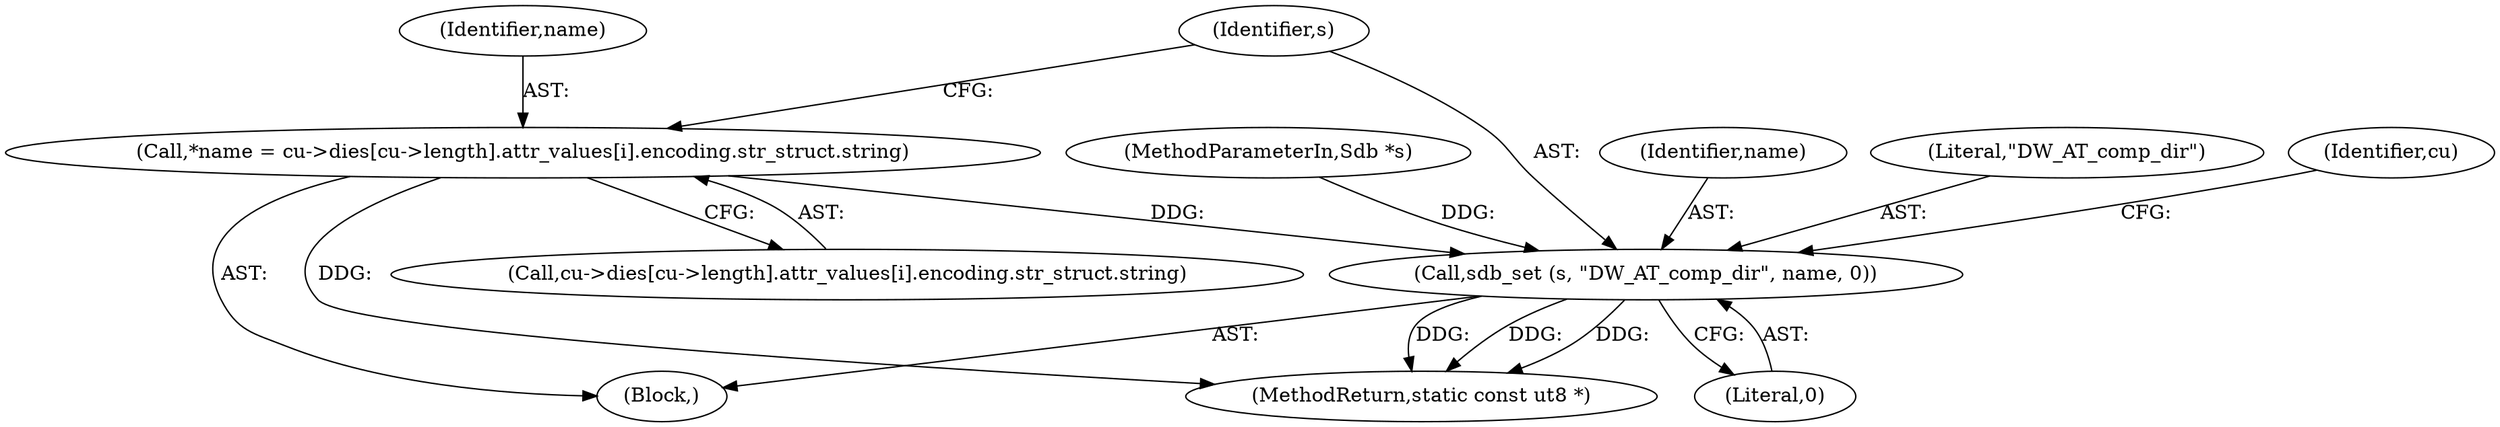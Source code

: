 digraph "0_radare2_bd1bab05083d80464fea854bf4b5c49aaf1b8401@array" {
"1000415" [label="(Call,*name = cu->dies[cu->length].attr_values[i].encoding.str_struct.string)"];
"1000434" [label="(Call,sdb_set (s, \"DW_AT_comp_dir\", name, 0))"];
"1000435" [label="(Identifier,s)"];
"1000434" [label="(Call,sdb_set (s, \"DW_AT_comp_dir\", name, 0))"];
"1000437" [label="(Identifier,name)"];
"1000436" [label="(Literal,\"DW_AT_comp_dir\")"];
"1000413" [label="(Block,)"];
"1000416" [label="(Identifier,name)"];
"1000443" [label="(Identifier,cu)"];
"1000455" [label="(MethodReturn,static const ut8 *)"];
"1000101" [label="(MethodParameterIn,Sdb *s)"];
"1000438" [label="(Literal,0)"];
"1000415" [label="(Call,*name = cu->dies[cu->length].attr_values[i].encoding.str_struct.string)"];
"1000417" [label="(Call,cu->dies[cu->length].attr_values[i].encoding.str_struct.string)"];
"1000415" -> "1000413"  [label="AST: "];
"1000415" -> "1000417"  [label="CFG: "];
"1000416" -> "1000415"  [label="AST: "];
"1000417" -> "1000415"  [label="AST: "];
"1000435" -> "1000415"  [label="CFG: "];
"1000415" -> "1000455"  [label="DDG: "];
"1000415" -> "1000434"  [label="DDG: "];
"1000434" -> "1000413"  [label="AST: "];
"1000434" -> "1000438"  [label="CFG: "];
"1000435" -> "1000434"  [label="AST: "];
"1000436" -> "1000434"  [label="AST: "];
"1000437" -> "1000434"  [label="AST: "];
"1000438" -> "1000434"  [label="AST: "];
"1000443" -> "1000434"  [label="CFG: "];
"1000434" -> "1000455"  [label="DDG: "];
"1000434" -> "1000455"  [label="DDG: "];
"1000434" -> "1000455"  [label="DDG: "];
"1000101" -> "1000434"  [label="DDG: "];
}
